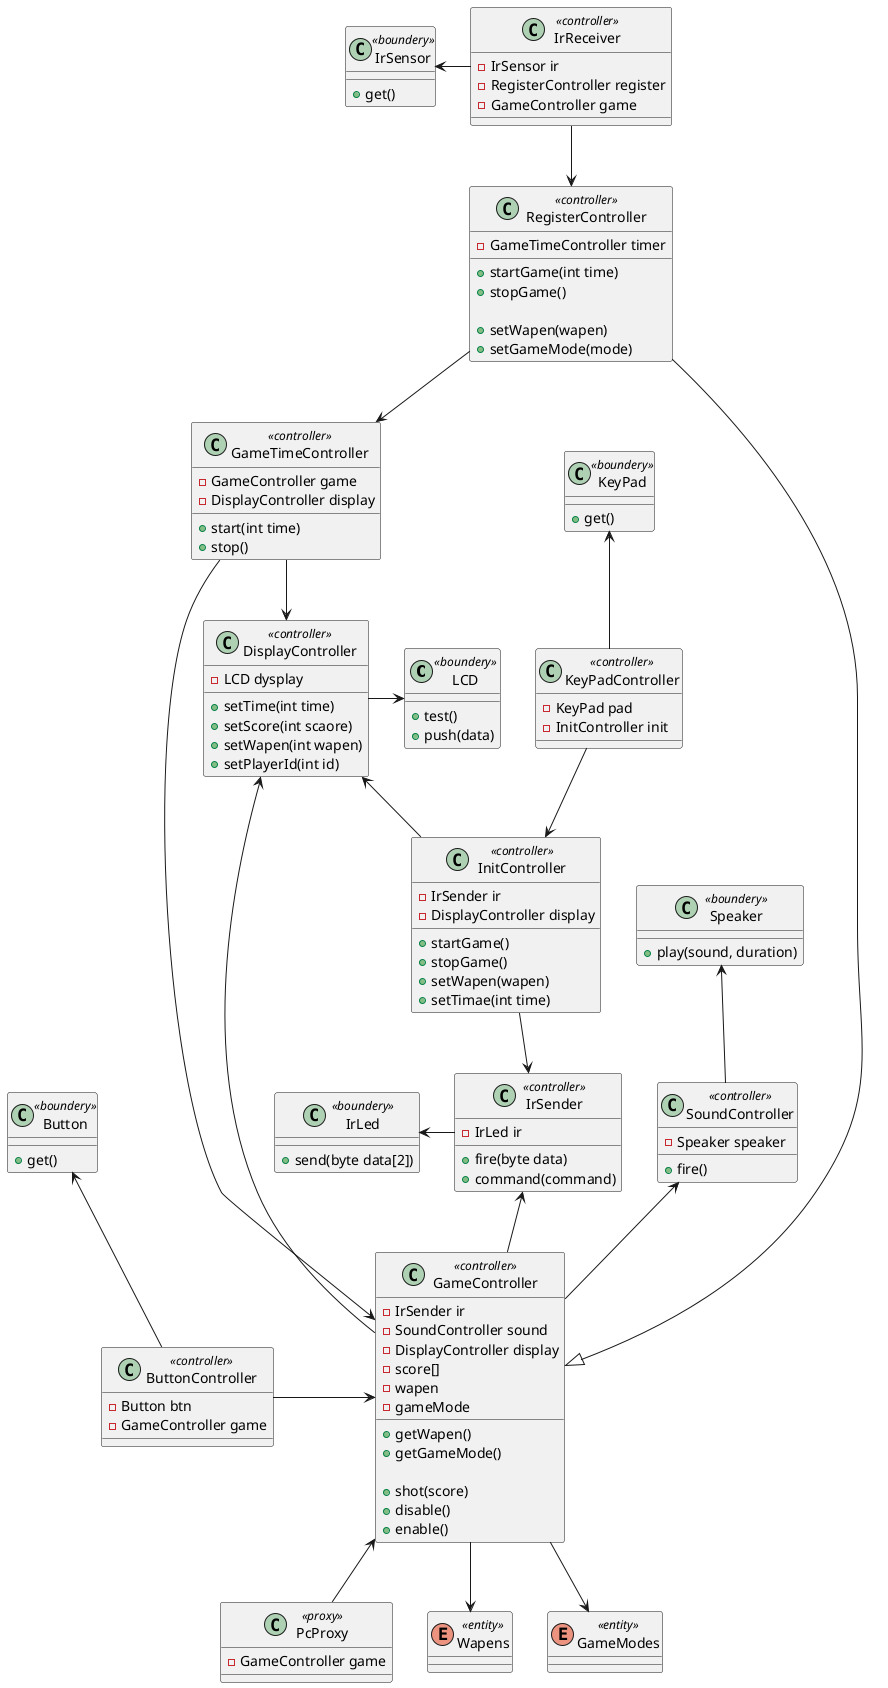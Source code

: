 @startuml

class LCD <<boundery>> {
    +test()
    +push(data)
}
class IrSensor <<boundery>> {
    +get()
}
class IrLed <<boundery>> {
    +send(byte data[2])
}
class Button <<boundery>> {
    +get()
}
class Speaker <<boundery>> {
    +play(sound, duration)
}
class KeyPad <<boundery>> {
    +get()
}

class DisplayController <<controller>> {
    -LCD dysplay
    +setTime(int time)
    +setScore(int scaore)
    +setWapen(int wapen)
    +setPlayerId(int id)
}
class IrReceiver <<controller>> {
    -IrSensor ir
    -RegisterController register
    -GameController game
}
class IrSender <<controller>> {
    -IrLed ir
    +fire(byte data)
    +command(command)
}
class ButtonController <<controller>> {
    -Button btn
    -GameController game
}
class SoundController <<controller>> {
    -Speaker speaker
    +fire()
}
class KeyPadController <<controller>> {
    -KeyPad pad
    -InitController init
}

class PcProxy <<proxy>> {
    -GameController game
}

class GameController <<controller>> {
    -IrSender ir
    -SoundController sound
    -DisplayController display
    -score[]
    -wapen
    -gameMode

    +getWapen()
    +getGameMode()

    +shot(score)
    +disable()
    +enable()
}
class GameTimeController <<controller>> {
    -GameController game
    -DisplayController display
    +start(int time)
    +stop()
}
class InitController <<controller>> {
    -IrSender ir
    -DisplayController display
    +startGame()
    +stopGame()
    +setWapen(wapen)
    +setTimae(int time)
}
class RegisterController <<controller>> {
    -GameTimeController timer
    +startGame(int time)
    +stopGame()

    +setWapen(wapen)
    +setGameMode(mode)
}

enum Wapens <<entity>>
enum GameModes <<entity>>

DisplayController -> LCD
'IrSensor <-- IrReceiver
'IrLed <-- IrSender
'Button <- ButtonController
Speaker <-- SoundController
KeyPad <-- KeyPadController

IrReceiver --> RegisterController
RegisterController --|> GameController

RegisterController --> GameTimeController
GameTimeController --> GameController
GameTimeController --> DisplayController
GameController -> DisplayController

IrSender <-- GameController
'InitController -> IrSender
KeyPadController --> InitController

ButtonController -> GameController
SoundController <-- GameController

GameController --> Wapens
GameController --> GameModes
GameController <-- PcProxy

''init => display
IrLed <- IrSender
DisplayController <-- InitController
InitController --> IrSender
IrSensor <- IrReceiver
Button <-- ButtonController

@enduml